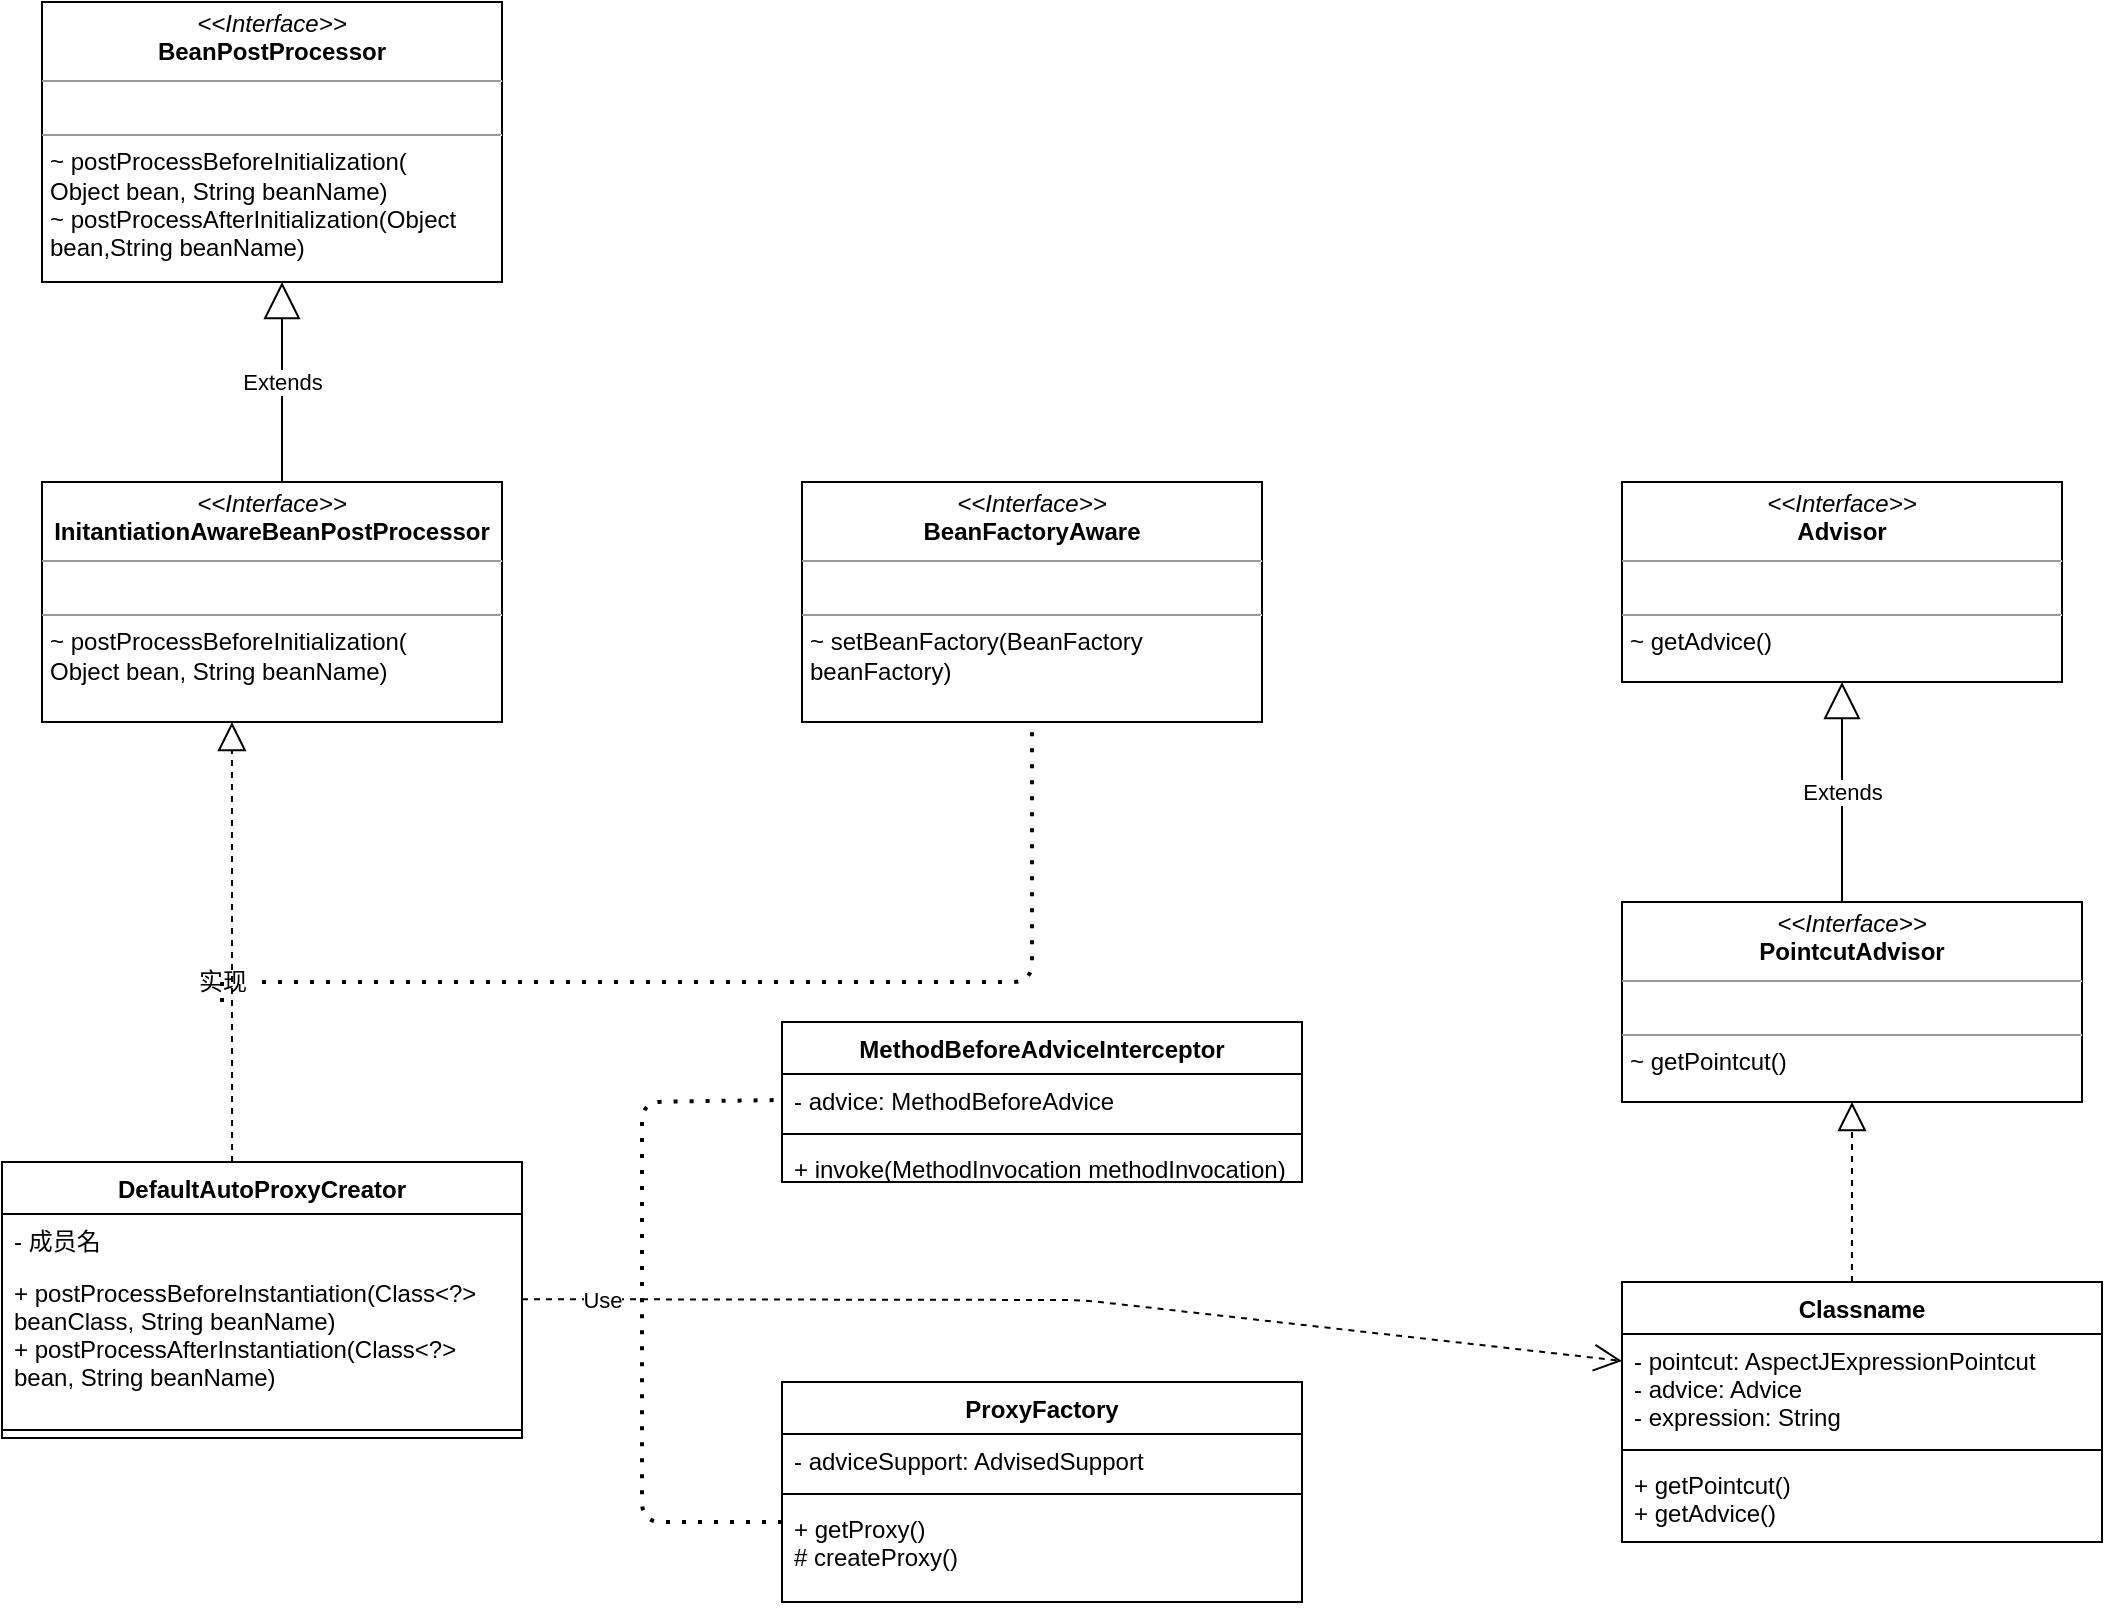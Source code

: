 <mxfile version="15.3.8" type="device"><diagram id="IEEQxOPkQptAk0ztBEtp" name="第 1 页"><mxGraphModel dx="652" dy="414" grid="1" gridSize="10" guides="1" tooltips="1" connect="1" arrows="1" fold="1" page="1" pageScale="1" pageWidth="827" pageHeight="1169" math="0" shadow="0"><root><mxCell id="0"/><mxCell id="1" parent="0"/><mxCell id="-fJ6s-fjKhjBB82pL2Bh-1" value="&lt;p style=&quot;margin: 0px ; margin-top: 4px ; text-align: center&quot;&gt;&lt;i&gt;&amp;lt;&amp;lt;Interface&amp;gt;&amp;gt;&lt;/i&gt;&lt;br&gt;&lt;b&gt;BeanPostProcessor&lt;/b&gt;&lt;/p&gt;&lt;hr size=&quot;1&quot;&gt;&lt;p style=&quot;margin: 0px ; margin-left: 4px&quot;&gt;&lt;br&gt;&lt;/p&gt;&lt;hr size=&quot;1&quot;&gt;&lt;p style=&quot;margin: 0px ; margin-left: 4px&quot;&gt;~ postProcessBeforeInitialization(&lt;/p&gt;&lt;p style=&quot;margin: 0px ; margin-left: 4px&quot;&gt;Object bean, String beanName)&lt;/p&gt;&lt;p style=&quot;margin: 0px ; margin-left: 4px&quot;&gt;~ postProcessAfterInitialization(Object&amp;nbsp;&lt;/p&gt;&lt;p style=&quot;margin: 0px ; margin-left: 4px&quot;&gt;bean,String beanName)&lt;span style=&quot;white-space: pre&quot;&gt;&#9;&lt;/span&gt;&lt;/p&gt;" style="verticalAlign=top;align=left;overflow=fill;fontSize=12;fontFamily=Helvetica;html=1;" vertex="1" parent="1"><mxGeometry x="110" y="120" width="230" height="140" as="geometry"/></mxCell><mxCell id="-fJ6s-fjKhjBB82pL2Bh-2" value="&lt;p style=&quot;margin: 0px ; margin-top: 4px ; text-align: center&quot;&gt;&lt;i&gt;&amp;lt;&amp;lt;Interface&amp;gt;&amp;gt;&lt;/i&gt;&lt;br&gt;&lt;b&gt;InitantiationAwareBeanPostProcessor&lt;/b&gt;&lt;/p&gt;&lt;hr size=&quot;1&quot;&gt;&lt;p style=&quot;margin: 0px ; margin-left: 4px&quot;&gt;&lt;br&gt;&lt;/p&gt;&lt;hr size=&quot;1&quot;&gt;&lt;p style=&quot;margin: 0px ; margin-left: 4px&quot;&gt;~ postProcessBeforeInitialization(&lt;/p&gt;&lt;p style=&quot;margin: 0px ; margin-left: 4px&quot;&gt;Object bean, String beanName)&lt;/p&gt;&lt;p style=&quot;margin: 0px ; margin-left: 4px&quot;&gt;&lt;br&gt;&lt;/p&gt;" style="verticalAlign=top;align=left;overflow=fill;fontSize=12;fontFamily=Helvetica;html=1;" vertex="1" parent="1"><mxGeometry x="110" y="360" width="230" height="120" as="geometry"/></mxCell><mxCell id="-fJ6s-fjKhjBB82pL2Bh-3" value="&lt;p style=&quot;margin: 0px ; margin-top: 4px ; text-align: center&quot;&gt;&lt;i&gt;&amp;lt;&amp;lt;Interface&amp;gt;&amp;gt;&lt;/i&gt;&lt;br&gt;&lt;b&gt;BeanFactoryAware&lt;/b&gt;&lt;/p&gt;&lt;hr size=&quot;1&quot;&gt;&lt;p style=&quot;margin: 0px ; margin-left: 4px&quot;&gt;&lt;br&gt;&lt;/p&gt;&lt;hr size=&quot;1&quot;&gt;&lt;p style=&quot;margin: 0px ; margin-left: 4px&quot;&gt;~ setBeanFactory(BeanFactory&amp;nbsp;&lt;/p&gt;&lt;p style=&quot;margin: 0px ; margin-left: 4px&quot;&gt;beanFactory)&lt;/p&gt;&lt;p style=&quot;margin: 0px ; margin-left: 4px&quot;&gt;&lt;br&gt;&lt;/p&gt;" style="verticalAlign=top;align=left;overflow=fill;fontSize=12;fontFamily=Helvetica;html=1;" vertex="1" parent="1"><mxGeometry x="490" y="360" width="230" height="120" as="geometry"/></mxCell><mxCell id="-fJ6s-fjKhjBB82pL2Bh-5" value="&lt;p style=&quot;margin: 0px ; margin-top: 4px ; text-align: center&quot;&gt;&lt;i&gt;&amp;lt;&amp;lt;Interface&amp;gt;&amp;gt;&lt;/i&gt;&lt;br&gt;&lt;b&gt;Advisor&lt;/b&gt;&lt;/p&gt;&lt;hr size=&quot;1&quot;&gt;&lt;p style=&quot;margin: 0px ; margin-left: 4px&quot;&gt;&lt;br&gt;&lt;/p&gt;&lt;hr size=&quot;1&quot;&gt;&lt;p style=&quot;margin: 0px ; margin-left: 4px&quot;&gt;~ getAdvice()&lt;/p&gt;" style="verticalAlign=top;align=left;overflow=fill;fontSize=12;fontFamily=Helvetica;html=1;" vertex="1" parent="1"><mxGeometry x="900" y="360" width="220" height="100" as="geometry"/></mxCell><mxCell id="-fJ6s-fjKhjBB82pL2Bh-6" value="Extends" style="endArrow=block;endSize=16;endFill=0;html=1;" edge="1" parent="1"><mxGeometry width="160" relative="1" as="geometry"><mxPoint x="230" y="360" as="sourcePoint"/><mxPoint x="230" y="260" as="targetPoint"/></mxGeometry></mxCell><mxCell id="-fJ6s-fjKhjBB82pL2Bh-7" value="&lt;p style=&quot;margin: 0px ; margin-top: 4px ; text-align: center&quot;&gt;&lt;i&gt;&amp;lt;&amp;lt;Interface&amp;gt;&amp;gt;&lt;/i&gt;&lt;br&gt;&lt;b&gt;PointcutAdvisor&lt;/b&gt;&lt;/p&gt;&lt;hr size=&quot;1&quot;&gt;&lt;p style=&quot;margin: 0px ; margin-left: 4px&quot;&gt;&lt;br&gt;&lt;/p&gt;&lt;hr size=&quot;1&quot;&gt;&lt;p style=&quot;margin: 0px ; margin-left: 4px&quot;&gt;~ getPointcut()&lt;/p&gt;" style="verticalAlign=top;align=left;overflow=fill;fontSize=12;fontFamily=Helvetica;html=1;" vertex="1" parent="1"><mxGeometry x="900" y="570" width="230" height="100" as="geometry"/></mxCell><mxCell id="-fJ6s-fjKhjBB82pL2Bh-8" value="Extends" style="endArrow=block;endSize=16;endFill=0;html=1;entryX=0.5;entryY=1;entryDx=0;entryDy=0;" edge="1" parent="1" target="-fJ6s-fjKhjBB82pL2Bh-5"><mxGeometry width="160" relative="1" as="geometry"><mxPoint x="1010" y="570" as="sourcePoint"/><mxPoint x="1170" y="570" as="targetPoint"/></mxGeometry></mxCell><mxCell id="-fJ6s-fjKhjBB82pL2Bh-9" value="Classname" style="swimlane;fontStyle=1;align=center;verticalAlign=top;childLayout=stackLayout;horizontal=1;startSize=26;horizontalStack=0;resizeParent=1;resizeParentMax=0;resizeLast=0;collapsible=1;marginBottom=0;" vertex="1" parent="1"><mxGeometry x="900" y="760" width="240" height="130" as="geometry"/></mxCell><mxCell id="-fJ6s-fjKhjBB82pL2Bh-10" value="- pointcut: AspectJExpressionPointcut&#10;- advice: Advice&#10;- expression: String" style="text;strokeColor=none;fillColor=none;align=left;verticalAlign=top;spacingLeft=4;spacingRight=4;overflow=hidden;rotatable=0;points=[[0,0.5],[1,0.5]];portConstraint=eastwest;" vertex="1" parent="-fJ6s-fjKhjBB82pL2Bh-9"><mxGeometry y="26" width="240" height="54" as="geometry"/></mxCell><mxCell id="-fJ6s-fjKhjBB82pL2Bh-11" value="" style="line;strokeWidth=1;fillColor=none;align=left;verticalAlign=middle;spacingTop=-1;spacingLeft=3;spacingRight=3;rotatable=0;labelPosition=right;points=[];portConstraint=eastwest;" vertex="1" parent="-fJ6s-fjKhjBB82pL2Bh-9"><mxGeometry y="80" width="240" height="8" as="geometry"/></mxCell><mxCell id="-fJ6s-fjKhjBB82pL2Bh-12" value="+ getPointcut()&#10;+ getAdvice()" style="text;strokeColor=none;fillColor=none;align=left;verticalAlign=top;spacingLeft=4;spacingRight=4;overflow=hidden;rotatable=0;points=[[0,0.5],[1,0.5]];portConstraint=eastwest;" vertex="1" parent="-fJ6s-fjKhjBB82pL2Bh-9"><mxGeometry y="88" width="240" height="42" as="geometry"/></mxCell><mxCell id="-fJ6s-fjKhjBB82pL2Bh-13" value="" style="endArrow=block;dashed=1;endFill=0;endSize=12;html=1;entryX=0.5;entryY=1;entryDx=0;entryDy=0;exitX=0.479;exitY=0;exitDx=0;exitDy=0;exitPerimeter=0;" edge="1" parent="1" source="-fJ6s-fjKhjBB82pL2Bh-9" target="-fJ6s-fjKhjBB82pL2Bh-7"><mxGeometry width="160" relative="1" as="geometry"><mxPoint x="1020" y="760" as="sourcePoint"/><mxPoint x="1180" y="760" as="targetPoint"/></mxGeometry></mxCell><mxCell id="-fJ6s-fjKhjBB82pL2Bh-14" value="DefaultAutoProxyCreator" style="swimlane;fontStyle=1;align=center;verticalAlign=top;childLayout=stackLayout;horizontal=1;startSize=26;horizontalStack=0;resizeParent=1;resizeParentMax=0;resizeLast=0;collapsible=1;marginBottom=0;" vertex="1" parent="1"><mxGeometry x="90" y="700" width="260" height="138" as="geometry"/></mxCell><mxCell id="-fJ6s-fjKhjBB82pL2Bh-15" value="- 成员名" style="text;strokeColor=none;fillColor=none;align=left;verticalAlign=top;spacingLeft=4;spacingRight=4;overflow=hidden;rotatable=0;points=[[0,0.5],[1,0.5]];portConstraint=eastwest;" vertex="1" parent="-fJ6s-fjKhjBB82pL2Bh-14"><mxGeometry y="26" width="260" height="26" as="geometry"/></mxCell><mxCell id="-fJ6s-fjKhjBB82pL2Bh-17" value="+ postProcessBeforeInstantiation(Class&lt;?&gt; &#10;beanClass, String beanName)&#10;+ postProcessAfterInstantiation(Class&lt;?&gt; &#10;bean, String beanName)" style="text;strokeColor=none;fillColor=none;align=left;verticalAlign=top;spacingLeft=4;spacingRight=4;overflow=hidden;rotatable=0;points=[[0,0.5],[1,0.5]];portConstraint=eastwest;" vertex="1" parent="-fJ6s-fjKhjBB82pL2Bh-14"><mxGeometry y="52" width="260" height="78" as="geometry"/></mxCell><mxCell id="-fJ6s-fjKhjBB82pL2Bh-16" value="" style="line;strokeWidth=1;fillColor=none;align=left;verticalAlign=middle;spacingTop=-1;spacingLeft=3;spacingRight=3;rotatable=0;labelPosition=right;points=[];portConstraint=eastwest;" vertex="1" parent="-fJ6s-fjKhjBB82pL2Bh-14"><mxGeometry y="130" width="260" height="8" as="geometry"/></mxCell><mxCell id="-fJ6s-fjKhjBB82pL2Bh-19" value="" style="endArrow=block;dashed=1;endFill=0;endSize=12;html=1;entryX=0.478;entryY=1;entryDx=0;entryDy=0;entryPerimeter=0;" edge="1" parent="-fJ6s-fjKhjBB82pL2Bh-14"><mxGeometry width="160" relative="1" as="geometry"><mxPoint x="115.03" as="sourcePoint"/><mxPoint x="114.97" y="-220" as="targetPoint"/></mxGeometry></mxCell><mxCell id="-fJ6s-fjKhjBB82pL2Bh-20" value="" style="endArrow=none;dashed=1;html=1;dashPattern=1 3;strokeWidth=2;entryX=0.5;entryY=1;entryDx=0;entryDy=0;startArrow=none;" edge="1" parent="1" source="-fJ6s-fjKhjBB82pL2Bh-21" target="-fJ6s-fjKhjBB82pL2Bh-3"><mxGeometry width="50" height="50" relative="1" as="geometry"><mxPoint x="200" y="610" as="sourcePoint"/><mxPoint x="280" y="540" as="targetPoint"/><Array as="points"><mxPoint x="605" y="610"/></Array></mxGeometry></mxCell><mxCell id="-fJ6s-fjKhjBB82pL2Bh-21" value="实现" style="text;html=1;align=center;verticalAlign=middle;resizable=0;points=[];autosize=1;strokeColor=none;fillColor=none;" vertex="1" parent="1"><mxGeometry x="180" y="600" width="40" height="20" as="geometry"/></mxCell><mxCell id="-fJ6s-fjKhjBB82pL2Bh-25" value="" style="endArrow=none;dashed=1;html=1;dashPattern=1 3;strokeWidth=2;entryX=0.5;entryY=1;entryDx=0;entryDy=0;" edge="1" parent="1" target="-fJ6s-fjKhjBB82pL2Bh-21"><mxGeometry width="50" height="50" relative="1" as="geometry"><mxPoint x="200" y="610" as="sourcePoint"/><mxPoint x="605" y="480" as="targetPoint"/><Array as="points"/></mxGeometry></mxCell><mxCell id="-fJ6s-fjKhjBB82pL2Bh-26" value="MethodBeforeAdviceInterceptor" style="swimlane;fontStyle=1;align=center;verticalAlign=top;childLayout=stackLayout;horizontal=1;startSize=26;horizontalStack=0;resizeParent=1;resizeParentMax=0;resizeLast=0;collapsible=1;marginBottom=0;" vertex="1" parent="1"><mxGeometry x="480" y="630" width="260" height="80" as="geometry"/></mxCell><mxCell id="-fJ6s-fjKhjBB82pL2Bh-27" value="- advice: MethodBeforeAdvice" style="text;strokeColor=none;fillColor=none;align=left;verticalAlign=top;spacingLeft=4;spacingRight=4;overflow=hidden;rotatable=0;points=[[0,0.5],[1,0.5]];portConstraint=eastwest;" vertex="1" parent="-fJ6s-fjKhjBB82pL2Bh-26"><mxGeometry y="26" width="260" height="26" as="geometry"/></mxCell><mxCell id="-fJ6s-fjKhjBB82pL2Bh-28" value="" style="line;strokeWidth=1;fillColor=none;align=left;verticalAlign=middle;spacingTop=-1;spacingLeft=3;spacingRight=3;rotatable=0;labelPosition=right;points=[];portConstraint=eastwest;" vertex="1" parent="-fJ6s-fjKhjBB82pL2Bh-26"><mxGeometry y="52" width="260" height="8" as="geometry"/></mxCell><mxCell id="-fJ6s-fjKhjBB82pL2Bh-29" value="+ invoke(MethodInvocation methodInvocation)" style="text;strokeColor=none;fillColor=none;align=left;verticalAlign=top;spacingLeft=4;spacingRight=4;overflow=hidden;rotatable=0;points=[[0,0.5],[1,0.5]];portConstraint=eastwest;" vertex="1" parent="-fJ6s-fjKhjBB82pL2Bh-26"><mxGeometry y="60" width="260" height="20" as="geometry"/></mxCell><mxCell id="-fJ6s-fjKhjBB82pL2Bh-30" value="ProxyFactory" style="swimlane;fontStyle=1;align=center;verticalAlign=top;childLayout=stackLayout;horizontal=1;startSize=26;horizontalStack=0;resizeParent=1;resizeParentMax=0;resizeLast=0;collapsible=1;marginBottom=0;" vertex="1" parent="1"><mxGeometry x="480" y="810" width="260" height="110" as="geometry"/></mxCell><mxCell id="-fJ6s-fjKhjBB82pL2Bh-31" value="- adviceSupport: AdvisedSupport" style="text;strokeColor=none;fillColor=none;align=left;verticalAlign=top;spacingLeft=4;spacingRight=4;overflow=hidden;rotatable=0;points=[[0,0.5],[1,0.5]];portConstraint=eastwest;" vertex="1" parent="-fJ6s-fjKhjBB82pL2Bh-30"><mxGeometry y="26" width="260" height="26" as="geometry"/></mxCell><mxCell id="-fJ6s-fjKhjBB82pL2Bh-32" value="" style="line;strokeWidth=1;fillColor=none;align=left;verticalAlign=middle;spacingTop=-1;spacingLeft=3;spacingRight=3;rotatable=0;labelPosition=right;points=[];portConstraint=eastwest;" vertex="1" parent="-fJ6s-fjKhjBB82pL2Bh-30"><mxGeometry y="52" width="260" height="8" as="geometry"/></mxCell><mxCell id="-fJ6s-fjKhjBB82pL2Bh-33" value="+ getProxy()&#10;# createProxy()" style="text;strokeColor=none;fillColor=none;align=left;verticalAlign=top;spacingLeft=4;spacingRight=4;overflow=hidden;rotatable=0;points=[[0,0.5],[1,0.5]];portConstraint=eastwest;" vertex="1" parent="-fJ6s-fjKhjBB82pL2Bh-30"><mxGeometry y="60" width="260" height="50" as="geometry"/></mxCell><mxCell id="-fJ6s-fjKhjBB82pL2Bh-35" value="Use" style="endArrow=open;endSize=12;dashed=1;html=1;" edge="1" parent="1" target="-fJ6s-fjKhjBB82pL2Bh-10"><mxGeometry x="-0.855" width="160" relative="1" as="geometry"><mxPoint x="350" y="768.58" as="sourcePoint"/><mxPoint x="510" y="768.58" as="targetPoint"/><Array as="points"><mxPoint x="630" y="769"/></Array><mxPoint as="offset"/></mxGeometry></mxCell><mxCell id="-fJ6s-fjKhjBB82pL2Bh-37" value="" style="endArrow=none;dashed=1;html=1;dashPattern=1 3;strokeWidth=2;entryX=0;entryY=0.5;entryDx=0;entryDy=0;" edge="1" parent="1" target="-fJ6s-fjKhjBB82pL2Bh-27"><mxGeometry width="50" height="50" relative="1" as="geometry"><mxPoint x="410" y="770" as="sourcePoint"/><mxPoint x="450" y="710" as="targetPoint"/><Array as="points"><mxPoint x="410" y="670"/></Array></mxGeometry></mxCell><mxCell id="-fJ6s-fjKhjBB82pL2Bh-38" value="" style="endArrow=none;dashed=1;html=1;dashPattern=1 3;strokeWidth=2;exitX=0;exitY=0.2;exitDx=0;exitDy=0;exitPerimeter=0;" edge="1" parent="1" source="-fJ6s-fjKhjBB82pL2Bh-33"><mxGeometry width="50" height="50" relative="1" as="geometry"><mxPoint x="410" y="820" as="sourcePoint"/><mxPoint x="410" y="770" as="targetPoint"/><Array as="points"><mxPoint x="410" y="880"/></Array></mxGeometry></mxCell></root></mxGraphModel></diagram></mxfile>